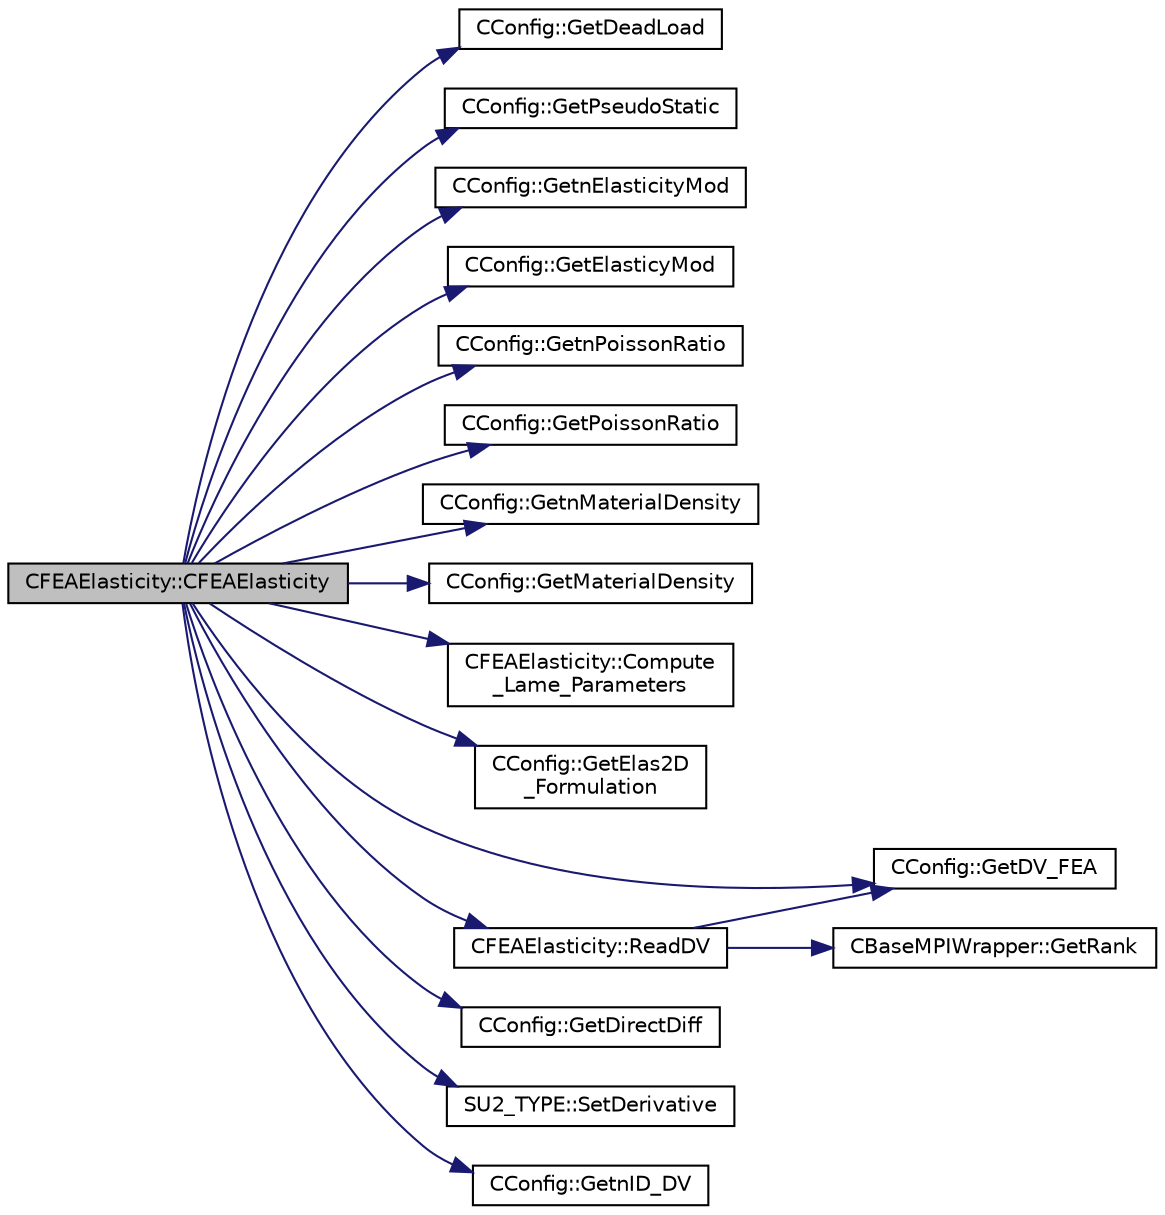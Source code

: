 digraph "CFEAElasticity::CFEAElasticity"
{
  edge [fontname="Helvetica",fontsize="10",labelfontname="Helvetica",labelfontsize="10"];
  node [fontname="Helvetica",fontsize="10",shape=record];
  rankdir="LR";
  Node2 [label="CFEAElasticity::CFEAElasticity",height=0.2,width=0.4,color="black", fillcolor="grey75", style="filled", fontcolor="black"];
  Node2 -> Node3 [color="midnightblue",fontsize="10",style="solid",fontname="Helvetica"];
  Node3 [label="CConfig::GetDeadLoad",height=0.2,width=0.4,color="black", fillcolor="white", style="filled",URL="$class_c_config.html#aaef2961fe22e9367e55fcc4bd8796aaf",tooltip="Decide whether to apply dead loads to the model. "];
  Node2 -> Node4 [color="midnightblue",fontsize="10",style="solid",fontname="Helvetica"];
  Node4 [label="CConfig::GetPseudoStatic",height=0.2,width=0.4,color="black", fillcolor="white", style="filled",URL="$class_c_config.html#a94e55a0593c6a8ccbe9c8764c921bc77",tooltip="Identifies if the mesh is matching or not (temporary, while implementing interpolation procedures)..."];
  Node2 -> Node5 [color="midnightblue",fontsize="10",style="solid",fontname="Helvetica"];
  Node5 [label="CConfig::GetnElasticityMod",height=0.2,width=0.4,color="black", fillcolor="white", style="filled",URL="$class_c_config.html#a292a8a8ba384f7fa5393af48de954fed",tooltip="Get the number of different values for the elasticity modulus. "];
  Node2 -> Node6 [color="midnightblue",fontsize="10",style="solid",fontname="Helvetica"];
  Node6 [label="CConfig::GetElasticyMod",height=0.2,width=0.4,color="black", fillcolor="white", style="filled",URL="$class_c_config.html#a62efea3dc037241a8eab90fa078c170e",tooltip="Get the Young&#39;s modulus of elasticity. "];
  Node2 -> Node7 [color="midnightblue",fontsize="10",style="solid",fontname="Helvetica"];
  Node7 [label="CConfig::GetnPoissonRatio",height=0.2,width=0.4,color="black", fillcolor="white", style="filled",URL="$class_c_config.html#aa18a567f8a1941d7c5bf2166ad01609f",tooltip="Get the number of different values for the Poisson ratio. "];
  Node2 -> Node8 [color="midnightblue",fontsize="10",style="solid",fontname="Helvetica"];
  Node8 [label="CConfig::GetPoissonRatio",height=0.2,width=0.4,color="black", fillcolor="white", style="filled",URL="$class_c_config.html#a3c7bc54cf3d6a30a8529cd0faa8341fb",tooltip="Get the Poisson&#39;s ratio. "];
  Node2 -> Node9 [color="midnightblue",fontsize="10",style="solid",fontname="Helvetica"];
  Node9 [label="CConfig::GetnMaterialDensity",height=0.2,width=0.4,color="black", fillcolor="white", style="filled",URL="$class_c_config.html#aaf54b06f512c853d49bc6e6e5178151c",tooltip="Get the number of different values for the Material density. "];
  Node2 -> Node10 [color="midnightblue",fontsize="10",style="solid",fontname="Helvetica"];
  Node10 [label="CConfig::GetMaterialDensity",height=0.2,width=0.4,color="black", fillcolor="white", style="filled",URL="$class_c_config.html#a389e364d2531c5aa5f5302c72399bc14",tooltip="Get the Material Density. "];
  Node2 -> Node11 [color="midnightblue",fontsize="10",style="solid",fontname="Helvetica"];
  Node11 [label="CFEAElasticity::Compute\l_Lame_Parameters",height=0.2,width=0.4,color="black", fillcolor="white", style="filled",URL="$class_c_f_e_a_elasticity.html#a3c8b0dc963f5cdfc3330f4349e267184",tooltip="Update the Lame parameters (required in AD to account for all dependencies). "];
  Node2 -> Node12 [color="midnightblue",fontsize="10",style="solid",fontname="Helvetica"];
  Node12 [label="CConfig::GetElas2D\l_Formulation",height=0.2,width=0.4,color="black", fillcolor="white", style="filled",URL="$class_c_config.html#a36206e5908d5ee732e7bbbb6cee17db2",tooltip="Formulation for 2D elasticity (plane stress - strain) "];
  Node2 -> Node13 [color="midnightblue",fontsize="10",style="solid",fontname="Helvetica"];
  Node13 [label="CConfig::GetDV_FEA",height=0.2,width=0.4,color="black", fillcolor="white", style="filled",URL="$class_c_config.html#a76b87a4b23cfd858b5473d9b9650eb1a",tooltip="Get the kind of design variable for FEA. "];
  Node2 -> Node14 [color="midnightblue",fontsize="10",style="solid",fontname="Helvetica"];
  Node14 [label="CFEAElasticity::ReadDV",height=0.2,width=0.4,color="black", fillcolor="white", style="filled",URL="$class_c_f_e_a_elasticity.html#a5ba01ed97970de8f05bc7f27d5b348c9",tooltip="Read design variables from file. "];
  Node14 -> Node15 [color="midnightblue",fontsize="10",style="solid",fontname="Helvetica"];
  Node15 [label="CBaseMPIWrapper::GetRank",height=0.2,width=0.4,color="black", fillcolor="white", style="filled",URL="$class_c_base_m_p_i_wrapper.html#a801c6612161d6960c5cf25435f244101"];
  Node14 -> Node13 [color="midnightblue",fontsize="10",style="solid",fontname="Helvetica"];
  Node2 -> Node16 [color="midnightblue",fontsize="10",style="solid",fontname="Helvetica"];
  Node16 [label="CConfig::GetDirectDiff",height=0.2,width=0.4,color="black", fillcolor="white", style="filled",URL="$class_c_config.html#a16fdb3ee7c760f2f129778f6162a1fe4",tooltip="Get the direct differentation method. "];
  Node2 -> Node17 [color="midnightblue",fontsize="10",style="solid",fontname="Helvetica"];
  Node17 [label="SU2_TYPE::SetDerivative",height=0.2,width=0.4,color="black", fillcolor="white", style="filled",URL="$namespace_s_u2___t_y_p_e.html#a0d7db8cc5630100477a515061684a341",tooltip="Set the derivative value of the datatype (needs to be implemented for each new type). "];
  Node2 -> Node18 [color="midnightblue",fontsize="10",style="solid",fontname="Helvetica"];
  Node18 [label="CConfig::GetnID_DV",height=0.2,width=0.4,color="black", fillcolor="white", style="filled",URL="$class_c_config.html#a0cf334d197b81c08c54982f6b24dc574",tooltip="Get the ID for the FEA region that we want to compute the gradient for using direct differentiation..."];
}
